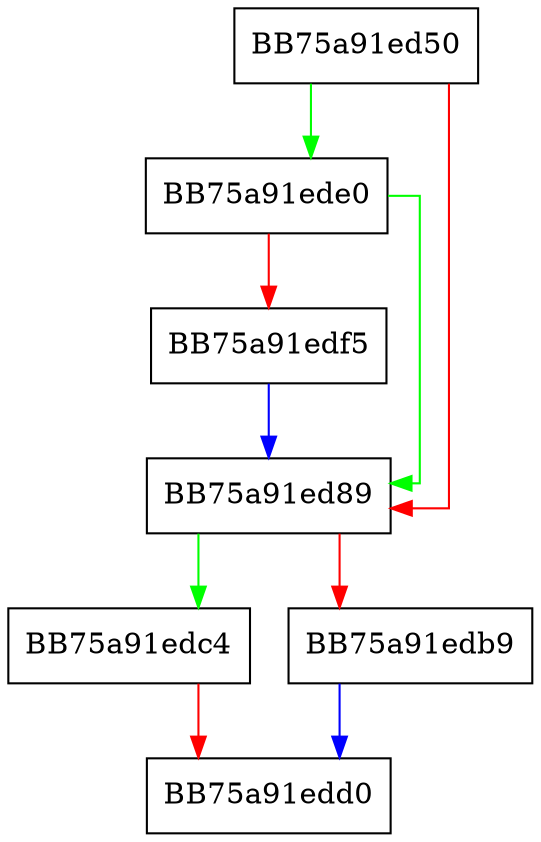digraph get_process_config_id {
  node [shape="box"];
  graph [splines=ortho];
  BB75a91ed50 -> BB75a91ede0 [color="green"];
  BB75a91ed50 -> BB75a91ed89 [color="red"];
  BB75a91ed89 -> BB75a91edc4 [color="green"];
  BB75a91ed89 -> BB75a91edb9 [color="red"];
  BB75a91edb9 -> BB75a91edd0 [color="blue"];
  BB75a91edc4 -> BB75a91edd0 [color="red"];
  BB75a91ede0 -> BB75a91ed89 [color="green"];
  BB75a91ede0 -> BB75a91edf5 [color="red"];
  BB75a91edf5 -> BB75a91ed89 [color="blue"];
}